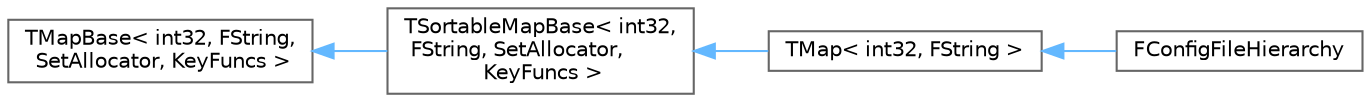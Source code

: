 digraph "Graphical Class Hierarchy"
{
 // INTERACTIVE_SVG=YES
 // LATEX_PDF_SIZE
  bgcolor="transparent";
  edge [fontname=Helvetica,fontsize=10,labelfontname=Helvetica,labelfontsize=10];
  node [fontname=Helvetica,fontsize=10,shape=box,height=0.2,width=0.4];
  rankdir="LR";
  Node0 [id="Node000000",label="TMapBase\< int32, FString,\l SetAllocator, KeyFuncs \>",height=0.2,width=0.4,color="grey40", fillcolor="white", style="filled",URL="$d8/dad/classTMapBase.html",tooltip=" "];
  Node0 -> Node1 [id="edge7493_Node000000_Node000001",dir="back",color="steelblue1",style="solid",tooltip=" "];
  Node1 [id="Node000001",label="TSortableMapBase\< int32,\l FString, SetAllocator,\l KeyFuncs \>",height=0.2,width=0.4,color="grey40", fillcolor="white", style="filled",URL="$de/df5/classTSortableMapBase.html",tooltip=" "];
  Node1 -> Node2 [id="edge7494_Node000001_Node000002",dir="back",color="steelblue1",style="solid",tooltip=" "];
  Node2 [id="Node000002",label="TMap\< int32, FString \>",height=0.2,width=0.4,color="grey40", fillcolor="white", style="filled",URL="$d8/da9/classTMap.html",tooltip=" "];
  Node2 -> Node3 [id="edge7495_Node000002_Node000003",dir="back",color="steelblue1",style="solid",tooltip=" "];
  Node3 [id="Node000003",label="FConfigFileHierarchy",height=0.2,width=0.4,color="grey40", fillcolor="white", style="filled",URL="$d3/d87/classFConfigFileHierarchy.html",tooltip=" "];
}

